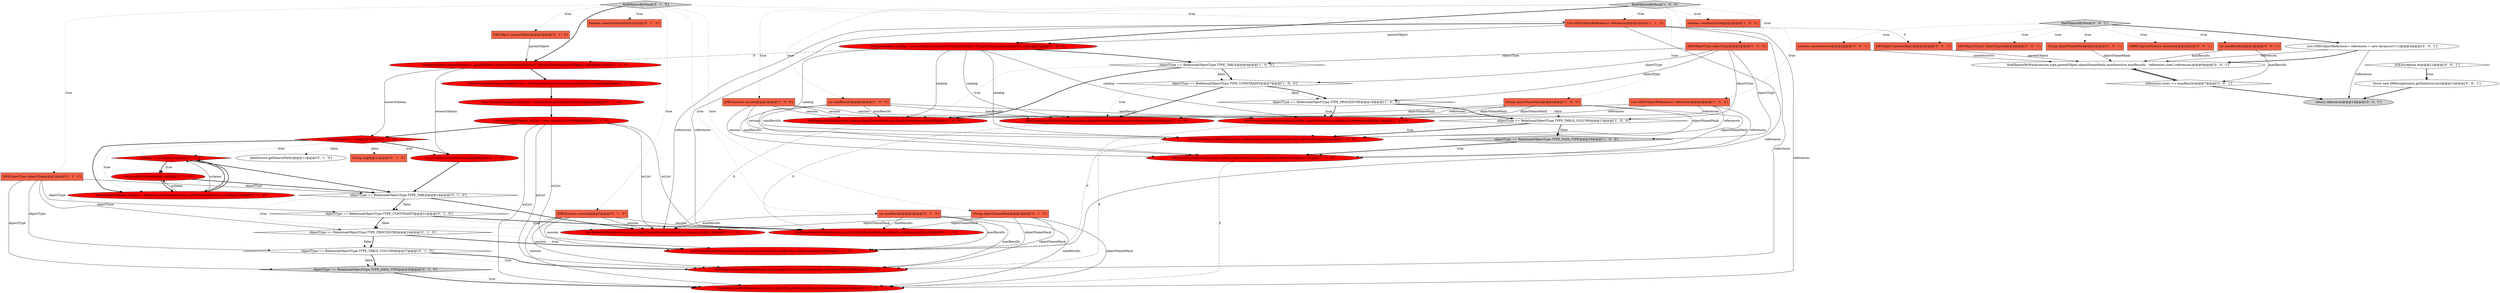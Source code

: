 digraph {
45 [style = filled, label = "findTableColumnsByMask(session,nsList,objectNameMask,maxResults,references)@@@28@@@['0', '1', '0']", fillcolor = red, shape = ellipse image = "AAA1AAABBB2BBB"];
44 [style = filled, label = "nsList.add(0,ownerSchema)@@@8@@@['0', '1', '0']", fillcolor = red, shape = ellipse image = "AAA1AAABBB2BBB"];
35 [style = filled, label = "findTablesByMask(session,nsList,objectNameMask,maxResults,references)@@@19@@@['0', '1', '0']", fillcolor = red, shape = ellipse image = "AAA1AAABBB2BBB"];
46 [style = filled, label = "final PostgreDataSource dataSource = (PostgreDataSource)session.getDataSource()@@@4@@@['0', '1', '0']", fillcolor = red, shape = ellipse image = "AAA1AAABBB2BBB"];
53 [style = filled, label = "DBRProgressMonitor monitor@@@2@@@['0', '0', '1']", fillcolor = tomato, shape = box image = "AAA0AAABBB3BBB"];
24 [style = filled, label = "findObjectsByMask['0', '1', '0']", fillcolor = lightgray, shape = diamond image = "AAA0AAABBB2BBB"];
4 [style = filled, label = "PostgreSchema catalog = parentObject instanceof PostgreSchema? (PostgreSchema)parentObject: null@@@3@@@['1', '0', '0']", fillcolor = red, shape = ellipse image = "AAA1AAABBB1BBB"];
8 [style = filled, label = "List<DBSObjectReference> references@@@2@@@['1', '0', '0']", fillcolor = tomato, shape = box image = "AAA0AAABBB1BBB"];
13 [style = filled, label = "int maxResults@@@2@@@['1', '0', '0']", fillcolor = tomato, shape = box image = "AAA0AAABBB1BBB"];
19 [style = filled, label = "DBSObject parentObject@@@2@@@['0', '1', '0']", fillcolor = tomato, shape = box image = "AAA0AAABBB2BBB"];
20 [style = filled, label = "objectType == RelationalObjectType.TYPE_CONSTRAINT@@@21@@@['0', '1', '0']", fillcolor = white, shape = diamond image = "AAA0AAABBB2BBB"];
32 [style = filled, label = "findConstraintsByMask(session,nsList,objectNameMask,maxResults,references)@@@22@@@['0', '1', '0']", fillcolor = red, shape = ellipse image = "AAA1AAABBB2BBB"];
37 [style = filled, label = "objectType == RelationalObjectType.TYPE_DATA_TYPE@@@30@@@['0', '1', '0']", fillcolor = lightgray, shape = diamond image = "AAA0AAABBB2BBB"];
51 [style = filled, label = "List<DBSObjectReference> references = new ArrayList<>()@@@3@@@['0', '0', '1']", fillcolor = white, shape = ellipse image = "AAA0AAABBB3BBB"];
6 [style = filled, label = "findObjectsByMask['1', '0', '0']", fillcolor = lightgray, shape = diamond image = "AAA0AAABBB1BBB"];
14 [style = filled, label = "findConstraintsByMask(session,catalog,objectNameMask,maxResults,references)@@@8@@@['1', '0', '0']", fillcolor = red, shape = ellipse image = "AAA1AAABBB1BBB"];
48 [style = filled, label = "references.size() >= maxResults@@@7@@@['0', '0', '1']", fillcolor = white, shape = diamond image = "AAA0AAABBB3BBB"];
55 [style = filled, label = "SQLException ex@@@12@@@['0', '0', '1']", fillcolor = white, shape = diamond image = "AAA0AAABBB3BBB"];
17 [style = filled, label = "List<DBSObjectReference> references@@@2@@@['1', '1', '0']", fillcolor = tomato, shape = box image = "AAA0AAABBB1BBB"];
33 [style = filled, label = "objectType == RelationalObjectType.TYPE_PROCEDURE@@@24@@@['0', '1', '0']", fillcolor = white, shape = diamond image = "AAA0AAABBB2BBB"];
49 [style = filled, label = "boolean caseSensitive@@@2@@@['0', '0', '1']", fillcolor = tomato, shape = box image = "AAA0AAABBB3BBB"];
56 [style = filled, label = "String objectNameMask@@@2@@@['0', '0', '1']", fillcolor = tomato, shape = box image = "AAA0AAABBB3BBB"];
2 [style = filled, label = "boolean caseSensitive@@@2@@@['1', '0', '0']", fillcolor = tomato, shape = box image = "AAA0AAABBB1BBB"];
0 [style = filled, label = "DBSObjectType objectType@@@2@@@['1', '0', '0']", fillcolor = tomato, shape = box image = "AAA0AAABBB1BBB"];
29 [style = filled, label = "objectType == RelationalObjectType.TYPE_TABLE_COLUMN@@@27@@@['0', '1', '0']", fillcolor = white, shape = diamond image = "AAA0AAABBB2BBB"];
39 [style = filled, label = "findDataTypesByMask(session,nsList,objectNameMask,maxResults,references)@@@31@@@['0', '1', '0']", fillcolor = red, shape = ellipse image = "AAA1AAABBB2BBB"];
42 [style = filled, label = "ownerSchema != null@@@7@@@['0', '1', '0']", fillcolor = red, shape = diamond image = "AAA1AAABBB2BBB"];
7 [style = filled, label = "JDBCSession session@@@2@@@['1', '0', '0']", fillcolor = tomato, shape = box image = "AAA0AAABBB1BBB"];
52 [style = filled, label = "throw new DBException(ex,getDataSource())@@@13@@@['0', '0', '1']", fillcolor = white, shape = ellipse image = "AAA0AAABBB3BBB"];
28 [style = filled, label = "PostgreSchema ownerSchema = parentObject instanceof PostgreSchema? (PostgreSchema)parentObject: null@@@3@@@['0', '1', '0']", fillcolor = red, shape = ellipse image = "AAA1AAABBB2BBB"];
26 [style = filled, label = "List<PostgreSchema> nsList = new ArrayList<>()@@@6@@@['0', '1', '0']", fillcolor = red, shape = ellipse image = "AAA1AAABBB2BBB"];
23 [style = filled, label = "nsList.add(schema)@@@14@@@['0', '1', '0']", fillcolor = red, shape = ellipse image = "AAA1AAABBB2BBB"];
38 [style = filled, label = "schema != null@@@13@@@['0', '1', '0']", fillcolor = red, shape = diamond image = "AAA1AAABBB2BBB"];
25 [style = filled, label = "int maxResults@@@2@@@['0', '1', '0']", fillcolor = tomato, shape = box image = "AAA0AAABBB2BBB"];
59 [style = filled, label = "DBSObject parentObject@@@2@@@['0', '0', '1']", fillcolor = tomato, shape = box image = "AAA0AAABBB3BBB"];
3 [style = filled, label = "objectType == RelationalObjectType.TYPE_TABLE@@@4@@@['1', '0', '0']", fillcolor = white, shape = diamond image = "AAA0AAABBB1BBB"];
21 [style = filled, label = "boolean caseSensitive@@@2@@@['0', '1', '0']", fillcolor = tomato, shape = box image = "AAA0AAABBB2BBB"];
41 [style = filled, label = "final PostgreSchema schema = database.getSchema(session.getProgressMonitor(),sn)@@@12@@@['0', '1', '0']", fillcolor = red, shape = ellipse image = "AAA1AAABBB2BBB"];
31 [style = filled, label = "String objectNameMask@@@2@@@['0', '1', '0']", fillcolor = tomato, shape = box image = "AAA0AAABBB2BBB"];
12 [style = filled, label = "objectType == RelationalObjectType.TYPE_PROCEDURE@@@10@@@['1', '0', '0']", fillcolor = white, shape = diamond image = "AAA0AAABBB1BBB"];
10 [style = filled, label = "findDataTypesByMask(session,catalog,objectNameMask,maxResults,references)@@@17@@@['1', '0', '0']", fillcolor = red, shape = ellipse image = "AAA1AAABBB1BBB"];
50 [style = filled, label = "DBSObjectType(( objectTypes@@@2@@@['0', '0', '1']", fillcolor = tomato, shape = box image = "AAA0AAABBB3BBB"];
22 [style = filled, label = "final PostgreDatabase database = dataSource.getDefaultInstance()@@@5@@@['0', '1', '0']", fillcolor = red, shape = ellipse image = "AAA1AAABBB2BBB"];
5 [style = filled, label = "objectType == RelationalObjectType.TYPE_CONSTRAINT@@@7@@@['1', '0', '0']", fillcolor = white, shape = diamond image = "AAA0AAABBB1BBB"];
27 [style = filled, label = "dataSource.getSearchPath()@@@11@@@['0', '1', '0']", fillcolor = white, shape = ellipse image = "AAA0AAABBB2BBB"];
54 [style = filled, label = "findObjectsByMask(session,type,parentObject,objectNameMask,caseSensitive,maxResults - references.size(),references)@@@6@@@['0', '0', '1']", fillcolor = white, shape = ellipse image = "AAA0AAABBB3BBB"];
43 [style = filled, label = "findProceduresByMask(session,nsList,objectNameMask,maxResults,references)@@@25@@@['0', '1', '0']", fillcolor = red, shape = ellipse image = "AAA1AAABBB2BBB"];
9 [style = filled, label = "objectType == RelationalObjectType.TYPE_DATA_TYPE@@@16@@@['1', '0', '0']", fillcolor = lightgray, shape = diamond image = "AAA0AAABBB1BBB"];
16 [style = filled, label = "objectType == RelationalObjectType.TYPE_TABLE_COLUMN@@@13@@@['1', '0', '0']", fillcolor = white, shape = diamond image = "AAA0AAABBB1BBB"];
1 [style = filled, label = "String objectNameMask@@@2@@@['1', '0', '0']", fillcolor = tomato, shape = box image = "AAA0AAABBB1BBB"];
58 [style = filled, label = "findObjectsByMask['0', '0', '1']", fillcolor = lightgray, shape = diamond image = "AAA0AAABBB3BBB"];
36 [style = filled, label = "String sn@@@11@@@['0', '1', '0']", fillcolor = tomato, shape = box image = "AAA1AAABBB2BBB"];
18 [style = filled, label = "findTableColumnsByMask(session,catalog,objectNameMask,maxResults,references)@@@14@@@['1', '0', '0']", fillcolor = red, shape = ellipse image = "AAA1AAABBB1BBB"];
30 [style = filled, label = "objectType == RelationalObjectType.TYPE_TABLE@@@18@@@['0', '1', '0']", fillcolor = white, shape = diamond image = "AAA0AAABBB2BBB"];
11 [style = filled, label = "findProceduresByMask(session,catalog,objectNameMask,maxResults,references)@@@11@@@['1', '0', '0']", fillcolor = red, shape = ellipse image = "AAA1AAABBB1BBB"];
34 [style = filled, label = "JDBCSession session@@@2@@@['0', '1', '0']", fillcolor = tomato, shape = box image = "AAA0AAABBB2BBB"];
40 [style = filled, label = "DBSObjectType objectType@@@2@@@['0', '1', '0']", fillcolor = tomato, shape = box image = "AAA0AAABBB2BBB"];
15 [style = filled, label = "findTablesByMask(session,catalog,objectNameMask,maxResults,references)@@@5@@@['1', '0', '0']", fillcolor = red, shape = ellipse image = "AAA1AAABBB1BBB"];
47 [style = filled, label = "return references@@@15@@@['0', '0', '1']", fillcolor = lightgray, shape = ellipse image = "AAA0AAABBB3BBB"];
57 [style = filled, label = "int maxResults@@@2@@@['0', '0', '1']", fillcolor = tomato, shape = box image = "AAA0AAABBB3BBB"];
57->48 [style = solid, label="maxResults"];
42->41 [style = bold, label=""];
17->59 [style = dashed, label="0"];
8->10 [style = solid, label="references"];
24->25 [style = dotted, label="true"];
30->20 [style = bold, label=""];
42->36 [style = dotted, label="false"];
24->17 [style = dotted, label="true"];
26->43 [style = solid, label="nsList"];
6->1 [style = dotted, label="true"];
26->39 [style = solid, label="nsList"];
38->41 [style = bold, label=""];
4->14 [style = solid, label="catalog"];
9->10 [style = bold, label=""];
40->33 [style = solid, label="objectType"];
0->16 [style = solid, label="objectType"];
13->10 [style = solid, label="maxResults"];
29->45 [style = bold, label=""];
7->15 [style = solid, label="session"];
8->14 [style = solid, label="references"];
49->54 [style = solid, label="caseSensitive"];
48->54 [style = bold, label=""];
3->5 [style = bold, label=""];
38->30 [style = bold, label=""];
52->47 [style = bold, label=""];
42->44 [style = bold, label=""];
1->10 [style = solid, label="objectNameMask"];
4->10 [style = solid, label="catalog"];
13->18 [style = solid, label="maxResults"];
42->38 [style = dotted, label="true"];
11->43 [style = dashed, label="0"];
6->0 [style = dotted, label="true"];
3->5 [style = dotted, label="false"];
20->33 [style = dotted, label="false"];
24->21 [style = dotted, label="true"];
4->18 [style = solid, label="catalog"];
16->9 [style = bold, label=""];
8->18 [style = solid, label="references"];
7->11 [style = solid, label="session"];
25->32 [style = solid, label="maxResults"];
24->28 [style = bold, label=""];
4->3 [style = bold, label=""];
26->42 [style = bold, label=""];
56->54 [style = solid, label="objectNameMask"];
57->54 [style = solid, label="maxResults"];
23->30 [style = bold, label=""];
0->3 [style = solid, label="objectType"];
51->54 [style = bold, label=""];
58->53 [style = dotted, label="true"];
6->13 [style = dotted, label="true"];
12->11 [style = bold, label=""];
7->18 [style = solid, label="session"];
1->18 [style = solid, label="objectNameMask"];
18->45 [style = dashed, label="0"];
17->45 [style = solid, label="references"];
13->15 [style = solid, label="maxResults"];
30->20 [style = dotted, label="false"];
0->12 [style = solid, label="objectType"];
25->45 [style = solid, label="maxResults"];
8->15 [style = solid, label="references"];
33->29 [style = bold, label=""];
12->11 [style = dotted, label="true"];
31->39 [style = solid, label="objectNameMask"];
25->39 [style = solid, label="maxResults"];
6->4 [style = bold, label=""];
31->35 [style = solid, label="objectNameMask"];
40->20 [style = solid, label="objectType"];
40->29 [style = solid, label="objectType"];
58->51 [style = bold, label=""];
26->35 [style = solid, label="nsList"];
38->23 [style = dotted, label="true"];
24->34 [style = dotted, label="true"];
4->15 [style = solid, label="catalog"];
34->39 [style = solid, label="session"];
26->45 [style = solid, label="nsList"];
6->7 [style = dotted, label="true"];
24->19 [style = dotted, label="true"];
41->38 [style = bold, label=""];
17->4 [style = solid, label="parentObject"];
34->32 [style = solid, label="session"];
9->10 [style = dotted, label="true"];
7->10 [style = solid, label="session"];
17->43 [style = solid, label="references"];
33->29 [style = dotted, label="false"];
16->18 [style = dotted, label="true"];
44->30 [style = bold, label=""];
22->26 [style = bold, label=""];
42->27 [style = dotted, label="false"];
17->32 [style = solid, label="references"];
16->18 [style = bold, label=""];
31->45 [style = solid, label="objectNameMask"];
51->54 [style = solid, label="references"];
5->12 [style = dotted, label="false"];
58->59 [style = dotted, label="true"];
42->44 [style = dotted, label="true"];
1->15 [style = solid, label="objectNameMask"];
16->9 [style = dotted, label="false"];
10->39 [style = dashed, label="0"];
58->56 [style = dotted, label="true"];
1->11 [style = solid, label="objectNameMask"];
28->44 [style = solid, label="ownerSchema"];
4->11 [style = solid, label="catalog"];
34->45 [style = solid, label="session"];
29->37 [style = bold, label=""];
23->41 [style = bold, label=""];
28->42 [style = solid, label="ownerSchema"];
25->35 [style = solid, label="maxResults"];
4->28 [style = dashed, label="0"];
42->41 [style = dotted, label="true"];
15->35 [style = dashed, label="0"];
6->2 [style = dotted, label="true"];
7->14 [style = solid, label="session"];
14->32 [style = dashed, label="0"];
30->35 [style = bold, label=""];
58->49 [style = dotted, label="true"];
51->47 [style = solid, label="references"];
6->8 [style = dotted, label="true"];
31->32 [style = solid, label="objectNameMask"];
3->15 [style = dotted, label="true"];
33->43 [style = bold, label=""];
55->52 [style = bold, label=""];
24->40 [style = dotted, label="true"];
37->39 [style = bold, label=""];
19->28 [style = solid, label="parentObject"];
0->5 [style = solid, label="objectType"];
46->22 [style = bold, label=""];
26->32 [style = solid, label="nsList"];
5->14 [style = dotted, label="true"];
41->23 [style = solid, label="schema"];
41->38 [style = solid, label="schema"];
40->37 [style = solid, label="objectType"];
33->43 [style = dotted, label="true"];
25->43 [style = solid, label="maxResults"];
58->57 [style = dotted, label="true"];
34->35 [style = solid, label="session"];
24->31 [style = dotted, label="true"];
20->32 [style = bold, label=""];
13->14 [style = solid, label="maxResults"];
38->23 [style = bold, label=""];
54->48 [style = bold, label=""];
34->43 [style = solid, label="session"];
3->15 [style = bold, label=""];
12->16 [style = bold, label=""];
8->11 [style = solid, label="references"];
5->14 [style = bold, label=""];
59->54 [style = solid, label="parentObject"];
1->14 [style = solid, label="objectNameMask"];
6->17 [style = dotted, label="true"];
20->33 [style = bold, label=""];
55->52 [style = dotted, label="true"];
0->9 [style = solid, label="objectType"];
12->16 [style = dotted, label="false"];
17->35 [style = solid, label="references"];
28->46 [style = bold, label=""];
13->11 [style = solid, label="maxResults"];
29->45 [style = dotted, label="true"];
5->12 [style = bold, label=""];
30->35 [style = dotted, label="true"];
58->50 [style = dotted, label="true"];
48->47 [style = bold, label=""];
37->39 [style = dotted, label="true"];
17->39 [style = solid, label="references"];
29->37 [style = dotted, label="false"];
31->43 [style = solid, label="objectNameMask"];
20->32 [style = dotted, label="true"];
40->30 [style = solid, label="objectType"];
}
